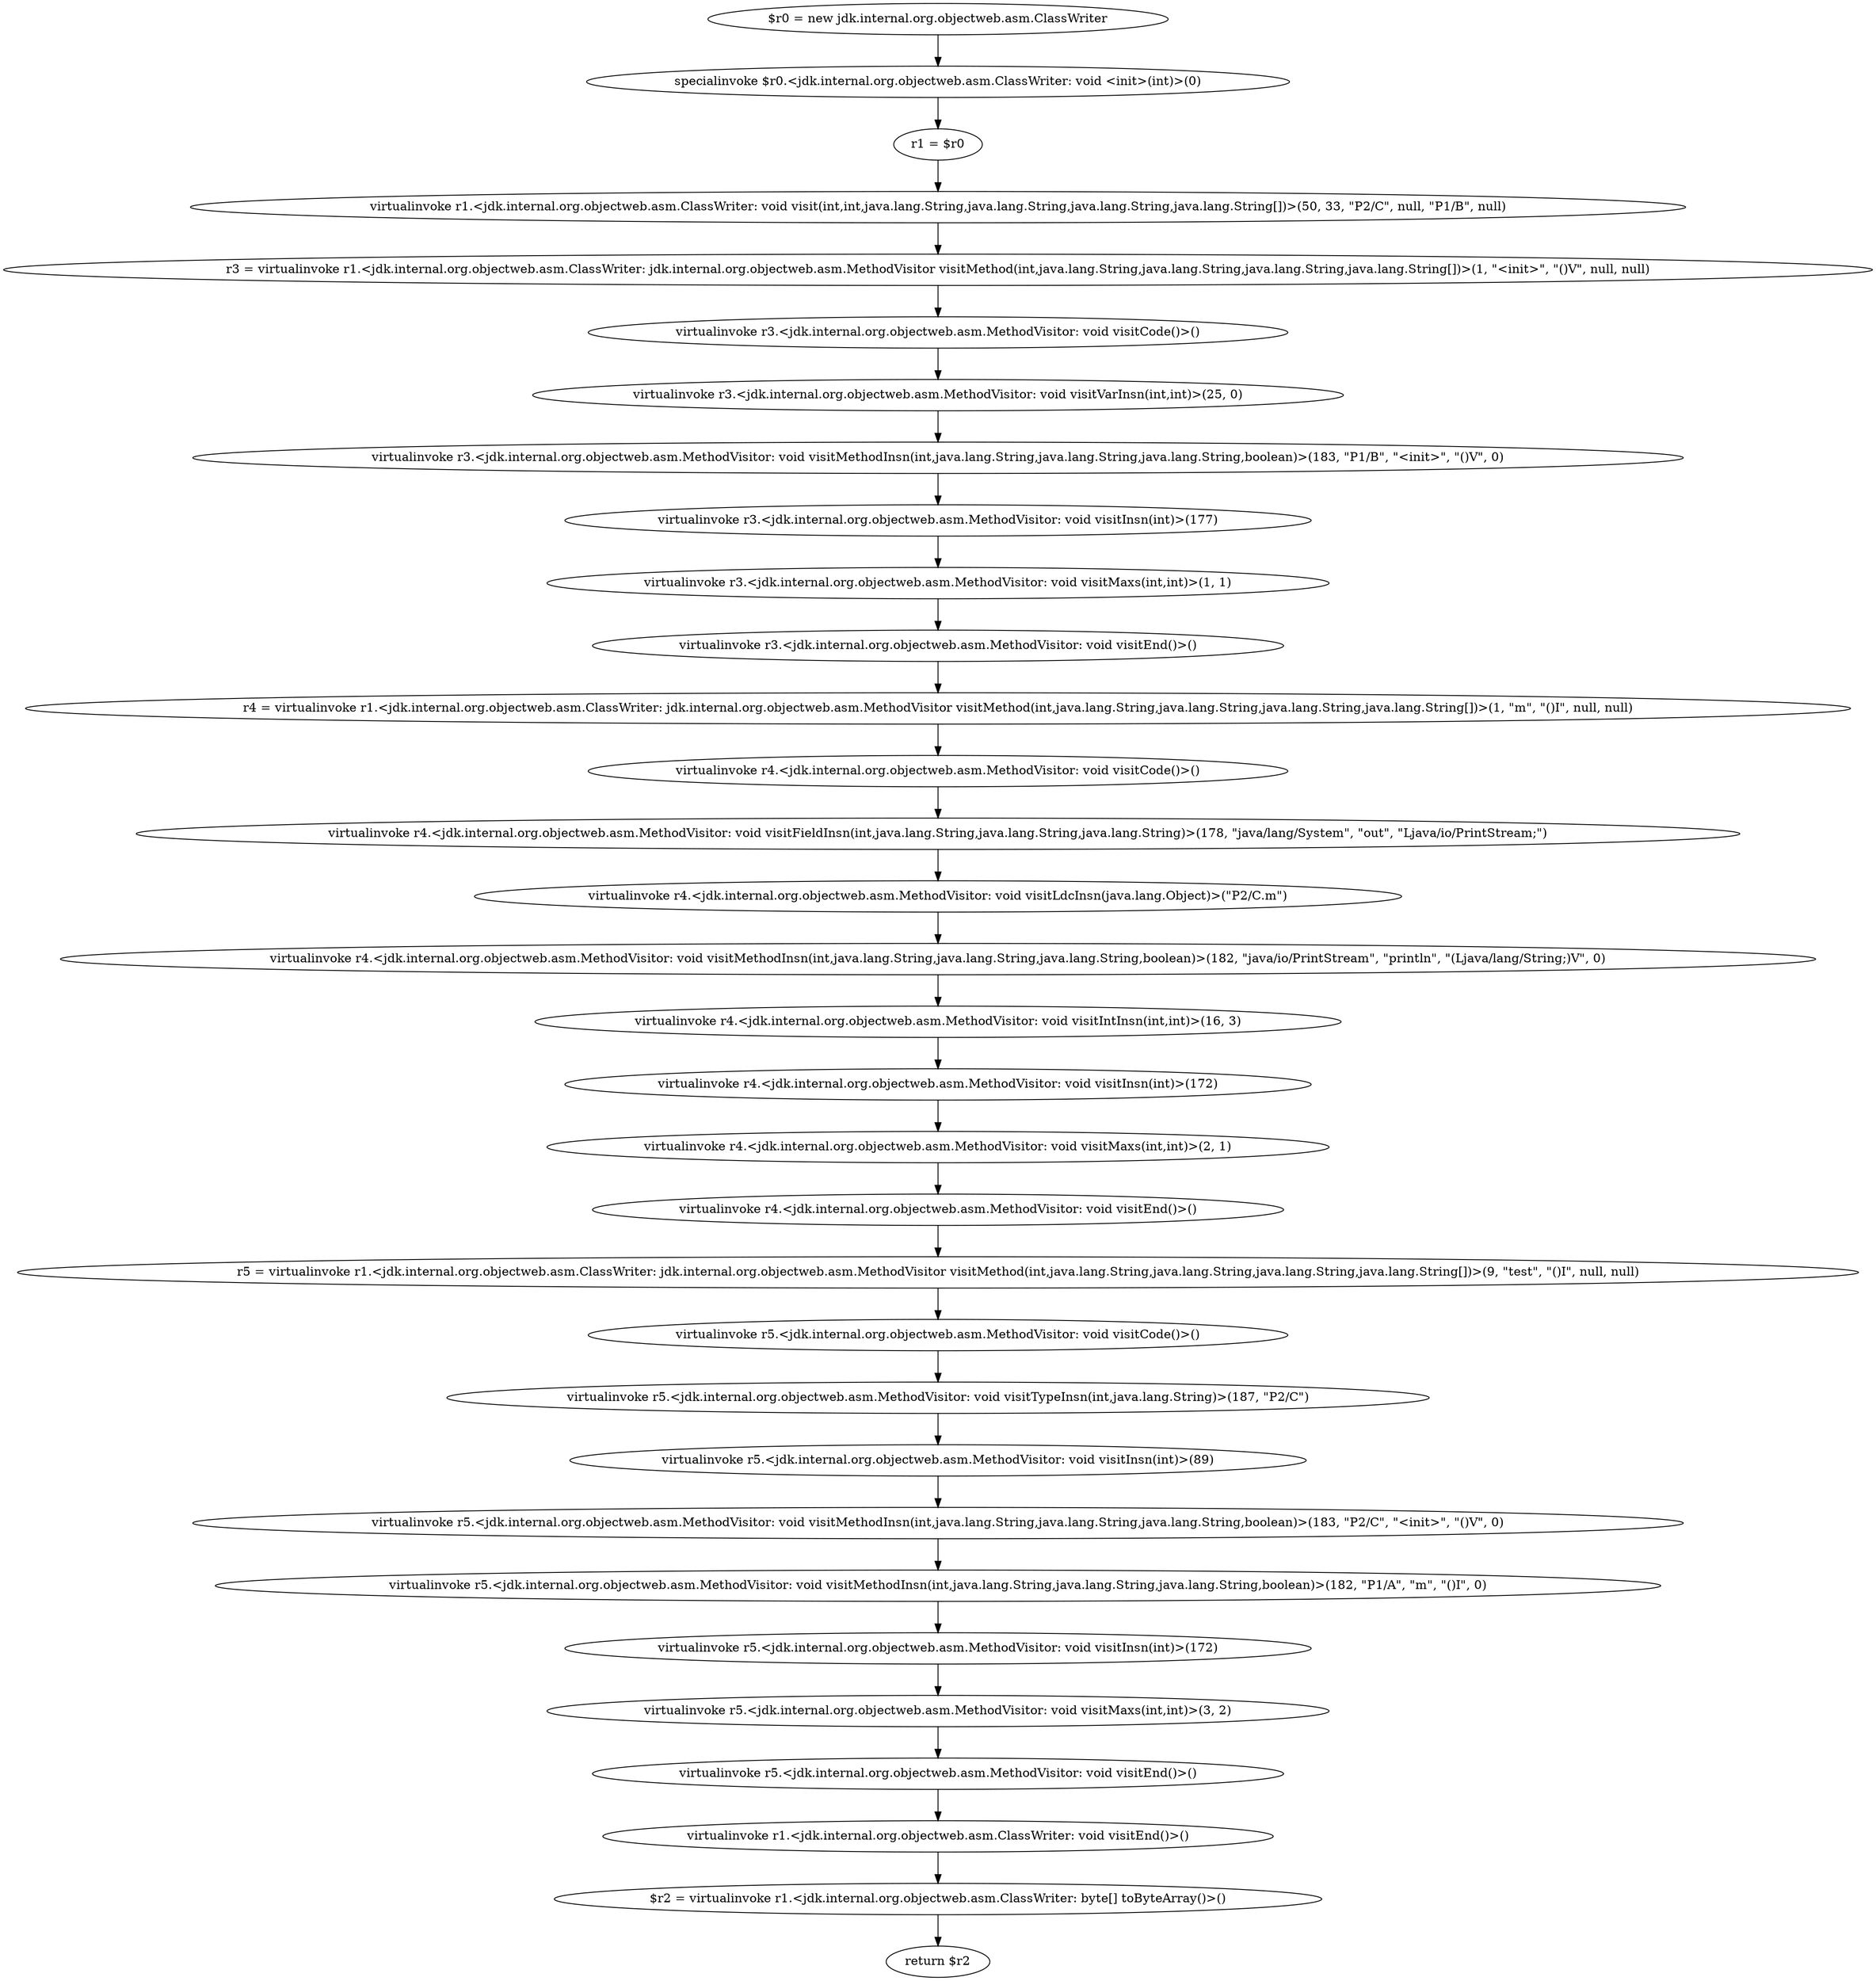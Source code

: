 digraph "unitGraph" {
    "$r0 = new jdk.internal.org.objectweb.asm.ClassWriter"
    "specialinvoke $r0.<jdk.internal.org.objectweb.asm.ClassWriter: void <init>(int)>(0)"
    "r1 = $r0"
    "virtualinvoke r1.<jdk.internal.org.objectweb.asm.ClassWriter: void visit(int,int,java.lang.String,java.lang.String,java.lang.String,java.lang.String[])>(50, 33, \"P2/C\", null, \"P1/B\", null)"
    "r3 = virtualinvoke r1.<jdk.internal.org.objectweb.asm.ClassWriter: jdk.internal.org.objectweb.asm.MethodVisitor visitMethod(int,java.lang.String,java.lang.String,java.lang.String,java.lang.String[])>(1, \"<init>\", \"()V\", null, null)"
    "virtualinvoke r3.<jdk.internal.org.objectweb.asm.MethodVisitor: void visitCode()>()"
    "virtualinvoke r3.<jdk.internal.org.objectweb.asm.MethodVisitor: void visitVarInsn(int,int)>(25, 0)"
    "virtualinvoke r3.<jdk.internal.org.objectweb.asm.MethodVisitor: void visitMethodInsn(int,java.lang.String,java.lang.String,java.lang.String,boolean)>(183, \"P1/B\", \"<init>\", \"()V\", 0)"
    "virtualinvoke r3.<jdk.internal.org.objectweb.asm.MethodVisitor: void visitInsn(int)>(177)"
    "virtualinvoke r3.<jdk.internal.org.objectweb.asm.MethodVisitor: void visitMaxs(int,int)>(1, 1)"
    "virtualinvoke r3.<jdk.internal.org.objectweb.asm.MethodVisitor: void visitEnd()>()"
    "r4 = virtualinvoke r1.<jdk.internal.org.objectweb.asm.ClassWriter: jdk.internal.org.objectweb.asm.MethodVisitor visitMethod(int,java.lang.String,java.lang.String,java.lang.String,java.lang.String[])>(1, \"m\", \"()I\", null, null)"
    "virtualinvoke r4.<jdk.internal.org.objectweb.asm.MethodVisitor: void visitCode()>()"
    "virtualinvoke r4.<jdk.internal.org.objectweb.asm.MethodVisitor: void visitFieldInsn(int,java.lang.String,java.lang.String,java.lang.String)>(178, \"java/lang/System\", \"out\", \"Ljava/io/PrintStream;\")"
    "virtualinvoke r4.<jdk.internal.org.objectweb.asm.MethodVisitor: void visitLdcInsn(java.lang.Object)>(\"P2/C.m\")"
    "virtualinvoke r4.<jdk.internal.org.objectweb.asm.MethodVisitor: void visitMethodInsn(int,java.lang.String,java.lang.String,java.lang.String,boolean)>(182, \"java/io/PrintStream\", \"println\", \"(Ljava/lang/String;)V\", 0)"
    "virtualinvoke r4.<jdk.internal.org.objectweb.asm.MethodVisitor: void visitIntInsn(int,int)>(16, 3)"
    "virtualinvoke r4.<jdk.internal.org.objectweb.asm.MethodVisitor: void visitInsn(int)>(172)"
    "virtualinvoke r4.<jdk.internal.org.objectweb.asm.MethodVisitor: void visitMaxs(int,int)>(2, 1)"
    "virtualinvoke r4.<jdk.internal.org.objectweb.asm.MethodVisitor: void visitEnd()>()"
    "r5 = virtualinvoke r1.<jdk.internal.org.objectweb.asm.ClassWriter: jdk.internal.org.objectweb.asm.MethodVisitor visitMethod(int,java.lang.String,java.lang.String,java.lang.String,java.lang.String[])>(9, \"test\", \"()I\", null, null)"
    "virtualinvoke r5.<jdk.internal.org.objectweb.asm.MethodVisitor: void visitCode()>()"
    "virtualinvoke r5.<jdk.internal.org.objectweb.asm.MethodVisitor: void visitTypeInsn(int,java.lang.String)>(187, \"P2/C\")"
    "virtualinvoke r5.<jdk.internal.org.objectweb.asm.MethodVisitor: void visitInsn(int)>(89)"
    "virtualinvoke r5.<jdk.internal.org.objectweb.asm.MethodVisitor: void visitMethodInsn(int,java.lang.String,java.lang.String,java.lang.String,boolean)>(183, \"P2/C\", \"<init>\", \"()V\", 0)"
    "virtualinvoke r5.<jdk.internal.org.objectweb.asm.MethodVisitor: void visitMethodInsn(int,java.lang.String,java.lang.String,java.lang.String,boolean)>(182, \"P1/A\", \"m\", \"()I\", 0)"
    "virtualinvoke r5.<jdk.internal.org.objectweb.asm.MethodVisitor: void visitInsn(int)>(172)"
    "virtualinvoke r5.<jdk.internal.org.objectweb.asm.MethodVisitor: void visitMaxs(int,int)>(3, 2)"
    "virtualinvoke r5.<jdk.internal.org.objectweb.asm.MethodVisitor: void visitEnd()>()"
    "virtualinvoke r1.<jdk.internal.org.objectweb.asm.ClassWriter: void visitEnd()>()"
    "$r2 = virtualinvoke r1.<jdk.internal.org.objectweb.asm.ClassWriter: byte[] toByteArray()>()"
    "return $r2"
    "$r0 = new jdk.internal.org.objectweb.asm.ClassWriter"->"specialinvoke $r0.<jdk.internal.org.objectweb.asm.ClassWriter: void <init>(int)>(0)";
    "specialinvoke $r0.<jdk.internal.org.objectweb.asm.ClassWriter: void <init>(int)>(0)"->"r1 = $r0";
    "r1 = $r0"->"virtualinvoke r1.<jdk.internal.org.objectweb.asm.ClassWriter: void visit(int,int,java.lang.String,java.lang.String,java.lang.String,java.lang.String[])>(50, 33, \"P2/C\", null, \"P1/B\", null)";
    "virtualinvoke r1.<jdk.internal.org.objectweb.asm.ClassWriter: void visit(int,int,java.lang.String,java.lang.String,java.lang.String,java.lang.String[])>(50, 33, \"P2/C\", null, \"P1/B\", null)"->"r3 = virtualinvoke r1.<jdk.internal.org.objectweb.asm.ClassWriter: jdk.internal.org.objectweb.asm.MethodVisitor visitMethod(int,java.lang.String,java.lang.String,java.lang.String,java.lang.String[])>(1, \"<init>\", \"()V\", null, null)";
    "r3 = virtualinvoke r1.<jdk.internal.org.objectweb.asm.ClassWriter: jdk.internal.org.objectweb.asm.MethodVisitor visitMethod(int,java.lang.String,java.lang.String,java.lang.String,java.lang.String[])>(1, \"<init>\", \"()V\", null, null)"->"virtualinvoke r3.<jdk.internal.org.objectweb.asm.MethodVisitor: void visitCode()>()";
    "virtualinvoke r3.<jdk.internal.org.objectweb.asm.MethodVisitor: void visitCode()>()"->"virtualinvoke r3.<jdk.internal.org.objectweb.asm.MethodVisitor: void visitVarInsn(int,int)>(25, 0)";
    "virtualinvoke r3.<jdk.internal.org.objectweb.asm.MethodVisitor: void visitVarInsn(int,int)>(25, 0)"->"virtualinvoke r3.<jdk.internal.org.objectweb.asm.MethodVisitor: void visitMethodInsn(int,java.lang.String,java.lang.String,java.lang.String,boolean)>(183, \"P1/B\", \"<init>\", \"()V\", 0)";
    "virtualinvoke r3.<jdk.internal.org.objectweb.asm.MethodVisitor: void visitMethodInsn(int,java.lang.String,java.lang.String,java.lang.String,boolean)>(183, \"P1/B\", \"<init>\", \"()V\", 0)"->"virtualinvoke r3.<jdk.internal.org.objectweb.asm.MethodVisitor: void visitInsn(int)>(177)";
    "virtualinvoke r3.<jdk.internal.org.objectweb.asm.MethodVisitor: void visitInsn(int)>(177)"->"virtualinvoke r3.<jdk.internal.org.objectweb.asm.MethodVisitor: void visitMaxs(int,int)>(1, 1)";
    "virtualinvoke r3.<jdk.internal.org.objectweb.asm.MethodVisitor: void visitMaxs(int,int)>(1, 1)"->"virtualinvoke r3.<jdk.internal.org.objectweb.asm.MethodVisitor: void visitEnd()>()";
    "virtualinvoke r3.<jdk.internal.org.objectweb.asm.MethodVisitor: void visitEnd()>()"->"r4 = virtualinvoke r1.<jdk.internal.org.objectweb.asm.ClassWriter: jdk.internal.org.objectweb.asm.MethodVisitor visitMethod(int,java.lang.String,java.lang.String,java.lang.String,java.lang.String[])>(1, \"m\", \"()I\", null, null)";
    "r4 = virtualinvoke r1.<jdk.internal.org.objectweb.asm.ClassWriter: jdk.internal.org.objectweb.asm.MethodVisitor visitMethod(int,java.lang.String,java.lang.String,java.lang.String,java.lang.String[])>(1, \"m\", \"()I\", null, null)"->"virtualinvoke r4.<jdk.internal.org.objectweb.asm.MethodVisitor: void visitCode()>()";
    "virtualinvoke r4.<jdk.internal.org.objectweb.asm.MethodVisitor: void visitCode()>()"->"virtualinvoke r4.<jdk.internal.org.objectweb.asm.MethodVisitor: void visitFieldInsn(int,java.lang.String,java.lang.String,java.lang.String)>(178, \"java/lang/System\", \"out\", \"Ljava/io/PrintStream;\")";
    "virtualinvoke r4.<jdk.internal.org.objectweb.asm.MethodVisitor: void visitFieldInsn(int,java.lang.String,java.lang.String,java.lang.String)>(178, \"java/lang/System\", \"out\", \"Ljava/io/PrintStream;\")"->"virtualinvoke r4.<jdk.internal.org.objectweb.asm.MethodVisitor: void visitLdcInsn(java.lang.Object)>(\"P2/C.m\")";
    "virtualinvoke r4.<jdk.internal.org.objectweb.asm.MethodVisitor: void visitLdcInsn(java.lang.Object)>(\"P2/C.m\")"->"virtualinvoke r4.<jdk.internal.org.objectweb.asm.MethodVisitor: void visitMethodInsn(int,java.lang.String,java.lang.String,java.lang.String,boolean)>(182, \"java/io/PrintStream\", \"println\", \"(Ljava/lang/String;)V\", 0)";
    "virtualinvoke r4.<jdk.internal.org.objectweb.asm.MethodVisitor: void visitMethodInsn(int,java.lang.String,java.lang.String,java.lang.String,boolean)>(182, \"java/io/PrintStream\", \"println\", \"(Ljava/lang/String;)V\", 0)"->"virtualinvoke r4.<jdk.internal.org.objectweb.asm.MethodVisitor: void visitIntInsn(int,int)>(16, 3)";
    "virtualinvoke r4.<jdk.internal.org.objectweb.asm.MethodVisitor: void visitIntInsn(int,int)>(16, 3)"->"virtualinvoke r4.<jdk.internal.org.objectweb.asm.MethodVisitor: void visitInsn(int)>(172)";
    "virtualinvoke r4.<jdk.internal.org.objectweb.asm.MethodVisitor: void visitInsn(int)>(172)"->"virtualinvoke r4.<jdk.internal.org.objectweb.asm.MethodVisitor: void visitMaxs(int,int)>(2, 1)";
    "virtualinvoke r4.<jdk.internal.org.objectweb.asm.MethodVisitor: void visitMaxs(int,int)>(2, 1)"->"virtualinvoke r4.<jdk.internal.org.objectweb.asm.MethodVisitor: void visitEnd()>()";
    "virtualinvoke r4.<jdk.internal.org.objectweb.asm.MethodVisitor: void visitEnd()>()"->"r5 = virtualinvoke r1.<jdk.internal.org.objectweb.asm.ClassWriter: jdk.internal.org.objectweb.asm.MethodVisitor visitMethod(int,java.lang.String,java.lang.String,java.lang.String,java.lang.String[])>(9, \"test\", \"()I\", null, null)";
    "r5 = virtualinvoke r1.<jdk.internal.org.objectweb.asm.ClassWriter: jdk.internal.org.objectweb.asm.MethodVisitor visitMethod(int,java.lang.String,java.lang.String,java.lang.String,java.lang.String[])>(9, \"test\", \"()I\", null, null)"->"virtualinvoke r5.<jdk.internal.org.objectweb.asm.MethodVisitor: void visitCode()>()";
    "virtualinvoke r5.<jdk.internal.org.objectweb.asm.MethodVisitor: void visitCode()>()"->"virtualinvoke r5.<jdk.internal.org.objectweb.asm.MethodVisitor: void visitTypeInsn(int,java.lang.String)>(187, \"P2/C\")";
    "virtualinvoke r5.<jdk.internal.org.objectweb.asm.MethodVisitor: void visitTypeInsn(int,java.lang.String)>(187, \"P2/C\")"->"virtualinvoke r5.<jdk.internal.org.objectweb.asm.MethodVisitor: void visitInsn(int)>(89)";
    "virtualinvoke r5.<jdk.internal.org.objectweb.asm.MethodVisitor: void visitInsn(int)>(89)"->"virtualinvoke r5.<jdk.internal.org.objectweb.asm.MethodVisitor: void visitMethodInsn(int,java.lang.String,java.lang.String,java.lang.String,boolean)>(183, \"P2/C\", \"<init>\", \"()V\", 0)";
    "virtualinvoke r5.<jdk.internal.org.objectweb.asm.MethodVisitor: void visitMethodInsn(int,java.lang.String,java.lang.String,java.lang.String,boolean)>(183, \"P2/C\", \"<init>\", \"()V\", 0)"->"virtualinvoke r5.<jdk.internal.org.objectweb.asm.MethodVisitor: void visitMethodInsn(int,java.lang.String,java.lang.String,java.lang.String,boolean)>(182, \"P1/A\", \"m\", \"()I\", 0)";
    "virtualinvoke r5.<jdk.internal.org.objectweb.asm.MethodVisitor: void visitMethodInsn(int,java.lang.String,java.lang.String,java.lang.String,boolean)>(182, \"P1/A\", \"m\", \"()I\", 0)"->"virtualinvoke r5.<jdk.internal.org.objectweb.asm.MethodVisitor: void visitInsn(int)>(172)";
    "virtualinvoke r5.<jdk.internal.org.objectweb.asm.MethodVisitor: void visitInsn(int)>(172)"->"virtualinvoke r5.<jdk.internal.org.objectweb.asm.MethodVisitor: void visitMaxs(int,int)>(3, 2)";
    "virtualinvoke r5.<jdk.internal.org.objectweb.asm.MethodVisitor: void visitMaxs(int,int)>(3, 2)"->"virtualinvoke r5.<jdk.internal.org.objectweb.asm.MethodVisitor: void visitEnd()>()";
    "virtualinvoke r5.<jdk.internal.org.objectweb.asm.MethodVisitor: void visitEnd()>()"->"virtualinvoke r1.<jdk.internal.org.objectweb.asm.ClassWriter: void visitEnd()>()";
    "virtualinvoke r1.<jdk.internal.org.objectweb.asm.ClassWriter: void visitEnd()>()"->"$r2 = virtualinvoke r1.<jdk.internal.org.objectweb.asm.ClassWriter: byte[] toByteArray()>()";
    "$r2 = virtualinvoke r1.<jdk.internal.org.objectweb.asm.ClassWriter: byte[] toByteArray()>()"->"return $r2";
}

